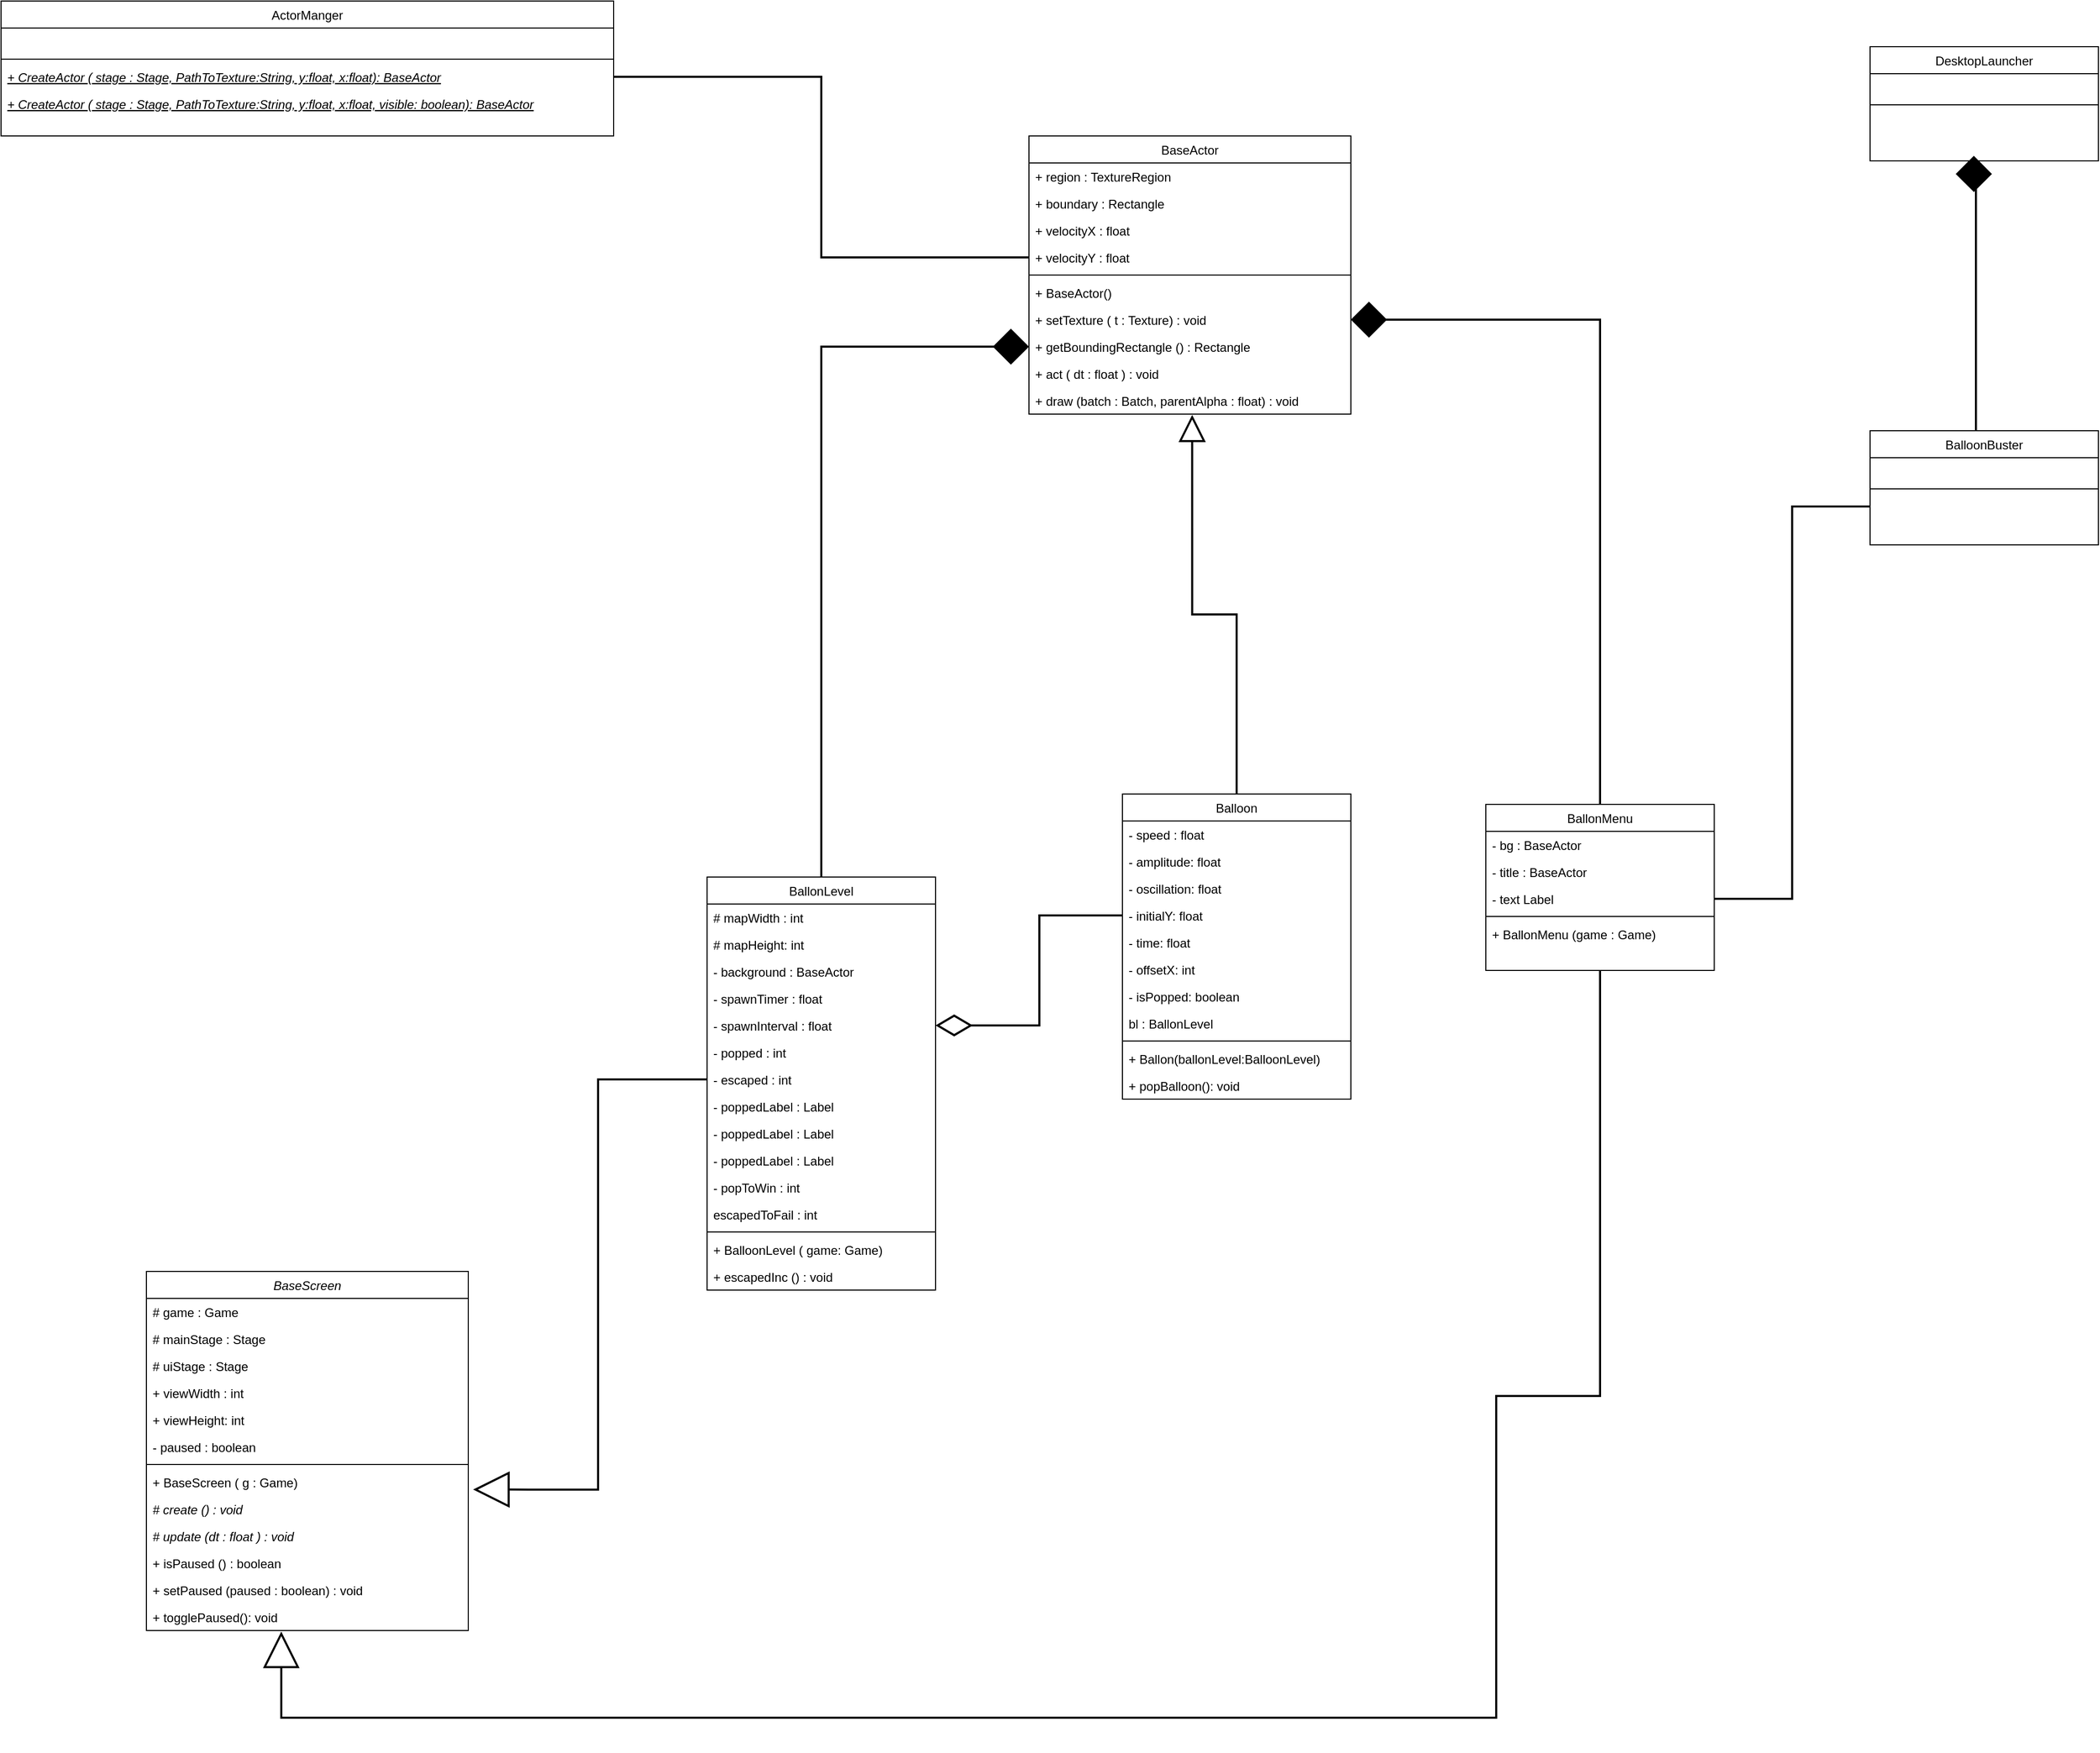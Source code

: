 <mxfile version="16.2.1" type="device"><diagram id="C5RBs43oDa-KdzZeNtuy" name="Page-1"><mxGraphModel dx="1736" dy="2019" grid="1" gridSize="10" guides="1" tooltips="1" connect="1" arrows="1" fold="1" page="1" pageScale="1" pageWidth="827" pageHeight="1169" math="0" shadow="0"><root><mxCell id="WIyWlLk6GJQsqaUBKTNV-0"/><mxCell id="WIyWlLk6GJQsqaUBKTNV-1" parent="WIyWlLk6GJQsqaUBKTNV-0"/><mxCell id="zkfFHV4jXpPFQw0GAbJ--0" value="ActorManger" style="swimlane;fontStyle=0;align=center;verticalAlign=top;childLayout=stackLayout;horizontal=1;startSize=26;horizontalStack=0;resizeParent=1;resizeLast=0;collapsible=1;marginBottom=0;rounded=0;shadow=0;strokeWidth=1;" parent="WIyWlLk6GJQsqaUBKTNV-1" vertex="1"><mxGeometry x="630" y="-714" width="590" height="130" as="geometry"><mxRectangle x="230" y="140" width="160" height="26" as="alternateBounds"/></mxGeometry></mxCell><mxCell id="zkfFHV4jXpPFQw0GAbJ--3" value=" " style="text;align=left;verticalAlign=top;spacingLeft=4;spacingRight=4;overflow=hidden;rotatable=0;points=[[0,0.5],[1,0.5]];portConstraint=eastwest;rounded=0;shadow=0;html=0;" parent="zkfFHV4jXpPFQw0GAbJ--0" vertex="1"><mxGeometry y="26" width="590" height="26" as="geometry"/></mxCell><mxCell id="zkfFHV4jXpPFQw0GAbJ--4" value="" style="line;html=1;strokeWidth=1;align=left;verticalAlign=middle;spacingTop=-1;spacingLeft=3;spacingRight=3;rotatable=0;labelPosition=right;points=[];portConstraint=eastwest;" parent="zkfFHV4jXpPFQw0GAbJ--0" vertex="1"><mxGeometry y="52" width="590" height="8" as="geometry"/></mxCell><mxCell id="zkfFHV4jXpPFQw0GAbJ--5" value="+ CreateActor ( stage : Stage, PathToTexture:String, y:float, x:float): BaseActor" style="text;align=left;verticalAlign=top;spacingLeft=4;spacingRight=4;overflow=hidden;rotatable=0;points=[[0,0.5],[1,0.5]];portConstraint=eastwest;fontStyle=6;" parent="zkfFHV4jXpPFQw0GAbJ--0" vertex="1"><mxGeometry y="60" width="590" height="26" as="geometry"/></mxCell><mxCell id="YnXFGqJcGqFTfIWDdJv2-0" value="+ CreateActor ( stage : Stage, PathToTexture:String, y:float, x:float, visible: boolean): BaseActor" style="text;align=left;verticalAlign=top;spacingLeft=4;spacingRight=4;overflow=hidden;rotatable=0;points=[[0,0.5],[1,0.5]];portConstraint=eastwest;fontStyle=6;" parent="zkfFHV4jXpPFQw0GAbJ--0" vertex="1"><mxGeometry y="86" width="590" height="26" as="geometry"/></mxCell><mxCell id="7_h4EvM9jveVp63TlhDO-1" style="edgeStyle=orthogonalEdgeStyle;rounded=0;orthogonalLoop=1;jettySize=auto;html=1;exitX=0.5;exitY=0;exitDx=0;exitDy=0;entryX=0.507;entryY=1.028;entryDx=0;entryDy=0;entryPerimeter=0;endArrow=block;endFill=0;strokeWidth=2;endSize=21;" parent="WIyWlLk6GJQsqaUBKTNV-1" source="YnXFGqJcGqFTfIWDdJv2-1" target="YnXFGqJcGqFTfIWDdJv2-76" edge="1"><mxGeometry relative="1" as="geometry"/></mxCell><mxCell id="YnXFGqJcGqFTfIWDdJv2-1" value="Balloon" style="swimlane;fontStyle=0;align=center;verticalAlign=top;childLayout=stackLayout;horizontal=1;startSize=26;horizontalStack=0;resizeParent=1;resizeLast=0;collapsible=1;marginBottom=0;rounded=0;shadow=0;strokeWidth=1;" parent="WIyWlLk6GJQsqaUBKTNV-1" vertex="1"><mxGeometry x="1710" y="50" width="220" height="294" as="geometry"><mxRectangle x="230" y="140" width="160" height="26" as="alternateBounds"/></mxGeometry></mxCell><mxCell id="YnXFGqJcGqFTfIWDdJv2-2" value="- speed : float" style="text;align=left;verticalAlign=top;spacingLeft=4;spacingRight=4;overflow=hidden;rotatable=0;points=[[0,0.5],[1,0.5]];portConstraint=eastwest;rounded=0;shadow=0;html=0;" parent="YnXFGqJcGqFTfIWDdJv2-1" vertex="1"><mxGeometry y="26" width="220" height="26" as="geometry"/></mxCell><mxCell id="YnXFGqJcGqFTfIWDdJv2-8" value="- amplitude: float" style="text;align=left;verticalAlign=top;spacingLeft=4;spacingRight=4;overflow=hidden;rotatable=0;points=[[0,0.5],[1,0.5]];portConstraint=eastwest;rounded=0;shadow=0;html=0;" parent="YnXFGqJcGqFTfIWDdJv2-1" vertex="1"><mxGeometry y="52" width="220" height="26" as="geometry"/></mxCell><mxCell id="YnXFGqJcGqFTfIWDdJv2-9" value="- oscillation: float" style="text;align=left;verticalAlign=top;spacingLeft=4;spacingRight=4;overflow=hidden;rotatable=0;points=[[0,0.5],[1,0.5]];portConstraint=eastwest;rounded=0;shadow=0;html=0;" parent="YnXFGqJcGqFTfIWDdJv2-1" vertex="1"><mxGeometry y="78" width="220" height="26" as="geometry"/></mxCell><mxCell id="YnXFGqJcGqFTfIWDdJv2-10" value="- initialY: float" style="text;align=left;verticalAlign=top;spacingLeft=4;spacingRight=4;overflow=hidden;rotatable=0;points=[[0,0.5],[1,0.5]];portConstraint=eastwest;rounded=0;shadow=0;html=0;" parent="YnXFGqJcGqFTfIWDdJv2-1" vertex="1"><mxGeometry y="104" width="220" height="26" as="geometry"/></mxCell><mxCell id="YnXFGqJcGqFTfIWDdJv2-12" value="- time: float" style="text;align=left;verticalAlign=top;spacingLeft=4;spacingRight=4;overflow=hidden;rotatable=0;points=[[0,0.5],[1,0.5]];portConstraint=eastwest;rounded=0;shadow=0;html=0;" parent="YnXFGqJcGqFTfIWDdJv2-1" vertex="1"><mxGeometry y="130" width="220" height="26" as="geometry"/></mxCell><mxCell id="YnXFGqJcGqFTfIWDdJv2-11" value="- offsetX: int" style="text;align=left;verticalAlign=top;spacingLeft=4;spacingRight=4;overflow=hidden;rotatable=0;points=[[0,0.5],[1,0.5]];portConstraint=eastwest;rounded=0;shadow=0;html=0;" parent="YnXFGqJcGqFTfIWDdJv2-1" vertex="1"><mxGeometry y="156" width="220" height="26" as="geometry"/></mxCell><mxCell id="YnXFGqJcGqFTfIWDdJv2-7" value="- isPopped: boolean" style="text;align=left;verticalAlign=top;spacingLeft=4;spacingRight=4;overflow=hidden;rotatable=0;points=[[0,0.5],[1,0.5]];portConstraint=eastwest;rounded=0;shadow=0;html=0;" parent="YnXFGqJcGqFTfIWDdJv2-1" vertex="1"><mxGeometry y="182" width="220" height="26" as="geometry"/></mxCell><mxCell id="YnXFGqJcGqFTfIWDdJv2-6" value="bl : BallonLevel" style="text;align=left;verticalAlign=top;spacingLeft=4;spacingRight=4;overflow=hidden;rotatable=0;points=[[0,0.5],[1,0.5]];portConstraint=eastwest;rounded=0;shadow=0;html=0;" parent="YnXFGqJcGqFTfIWDdJv2-1" vertex="1"><mxGeometry y="208" width="220" height="26" as="geometry"/></mxCell><mxCell id="YnXFGqJcGqFTfIWDdJv2-3" value="" style="line;html=1;strokeWidth=1;align=left;verticalAlign=middle;spacingTop=-1;spacingLeft=3;spacingRight=3;rotatable=0;labelPosition=right;points=[];portConstraint=eastwest;" parent="YnXFGqJcGqFTfIWDdJv2-1" vertex="1"><mxGeometry y="234" width="220" height="8" as="geometry"/></mxCell><mxCell id="YnXFGqJcGqFTfIWDdJv2-4" value="+ Ballon(ballonLevel:BalloonLevel) " style="text;align=left;verticalAlign=top;spacingLeft=4;spacingRight=4;overflow=hidden;rotatable=0;points=[[0,0.5],[1,0.5]];portConstraint=eastwest;fontStyle=0;" parent="YnXFGqJcGqFTfIWDdJv2-1" vertex="1"><mxGeometry y="242" width="220" height="26" as="geometry"/></mxCell><mxCell id="YnXFGqJcGqFTfIWDdJv2-13" value="+ popBalloon(): void" style="text;align=left;verticalAlign=top;spacingLeft=4;spacingRight=4;overflow=hidden;rotatable=0;points=[[0,0.5],[1,0.5]];portConstraint=eastwest;fontStyle=0;" parent="YnXFGqJcGqFTfIWDdJv2-1" vertex="1"><mxGeometry y="268" width="220" height="26" as="geometry"/></mxCell><mxCell id="7_h4EvM9jveVp63TlhDO-9" style="edgeStyle=orthogonalEdgeStyle;rounded=0;orthogonalLoop=1;jettySize=auto;html=1;exitX=0.5;exitY=0;exitDx=0;exitDy=0;endArrow=diamond;endFill=1;endSize=30;strokeWidth=2;" parent="WIyWlLk6GJQsqaUBKTNV-1" edge="1"><mxGeometry relative="1" as="geometry"><mxPoint x="2532" y="-283" as="sourcePoint"/><mxPoint x="2530" y="-530" as="targetPoint"/><Array as="points"><mxPoint x="2532" y="-540"/></Array></mxGeometry></mxCell><mxCell id="YnXFGqJcGqFTfIWDdJv2-14" value="BalloonBuster" style="swimlane;fontStyle=0;align=center;verticalAlign=top;childLayout=stackLayout;horizontal=1;startSize=26;horizontalStack=0;resizeParent=1;resizeLast=0;collapsible=1;marginBottom=0;rounded=0;shadow=0;strokeWidth=1;" parent="WIyWlLk6GJQsqaUBKTNV-1" vertex="1"><mxGeometry x="2430" y="-300" width="220" height="110" as="geometry"><mxRectangle x="230" y="140" width="160" height="26" as="alternateBounds"/></mxGeometry></mxCell><mxCell id="YnXFGqJcGqFTfIWDdJv2-16" value=" " style="text;align=left;verticalAlign=top;spacingLeft=4;spacingRight=4;overflow=hidden;rotatable=0;points=[[0,0.5],[1,0.5]];portConstraint=eastwest;rounded=0;shadow=0;html=0;" parent="YnXFGqJcGqFTfIWDdJv2-14" vertex="1"><mxGeometry y="26" width="220" height="26" as="geometry"/></mxCell><mxCell id="YnXFGqJcGqFTfIWDdJv2-23" value="" style="line;html=1;strokeWidth=1;align=left;verticalAlign=middle;spacingTop=-1;spacingLeft=3;spacingRight=3;rotatable=0;labelPosition=right;points=[];portConstraint=eastwest;" parent="YnXFGqJcGqFTfIWDdJv2-14" vertex="1"><mxGeometry y="52" width="220" height="8" as="geometry"/></mxCell><mxCell id="YnXFGqJcGqFTfIWDdJv2-25" value=" " style="text;align=left;verticalAlign=top;spacingLeft=4;spacingRight=4;overflow=hidden;rotatable=0;points=[[0,0.5],[1,0.5]];portConstraint=eastwest;fontStyle=0;" parent="YnXFGqJcGqFTfIWDdJv2-14" vertex="1"><mxGeometry y="60" width="220" height="26" as="geometry"/></mxCell><mxCell id="7_h4EvM9jveVp63TlhDO-5" style="edgeStyle=orthogonalEdgeStyle;rounded=0;orthogonalLoop=1;jettySize=auto;html=1;exitX=0.5;exitY=0;exitDx=0;exitDy=0;entryX=0;entryY=0.5;entryDx=0;entryDy=0;endArrow=diamond;endFill=1;endSize=30;strokeWidth=2;" parent="WIyWlLk6GJQsqaUBKTNV-1" source="YnXFGqJcGqFTfIWDdJv2-30" target="YnXFGqJcGqFTfIWDdJv2-74" edge="1"><mxGeometry relative="1" as="geometry"/></mxCell><mxCell id="YnXFGqJcGqFTfIWDdJv2-30" value="BallonLevel" style="swimlane;fontStyle=0;align=center;verticalAlign=top;childLayout=stackLayout;horizontal=1;startSize=26;horizontalStack=0;resizeParent=1;resizeLast=0;collapsible=1;marginBottom=0;rounded=0;shadow=0;strokeWidth=1;" parent="WIyWlLk6GJQsqaUBKTNV-1" vertex="1"><mxGeometry x="1310" y="130" width="220" height="398" as="geometry"><mxRectangle x="230" y="140" width="160" height="26" as="alternateBounds"/></mxGeometry></mxCell><mxCell id="YnXFGqJcGqFTfIWDdJv2-31" value="# mapWidth : int" style="text;align=left;verticalAlign=top;spacingLeft=4;spacingRight=4;overflow=hidden;rotatable=0;points=[[0,0.5],[1,0.5]];portConstraint=eastwest;rounded=0;shadow=0;html=0;" parent="YnXFGqJcGqFTfIWDdJv2-30" vertex="1"><mxGeometry y="26" width="220" height="26" as="geometry"/></mxCell><mxCell id="YnXFGqJcGqFTfIWDdJv2-34" value="# mapHeight: int" style="text;align=left;verticalAlign=top;spacingLeft=4;spacingRight=4;overflow=hidden;rotatable=0;points=[[0,0.5],[1,0.5]];portConstraint=eastwest;rounded=0;shadow=0;html=0;" parent="YnXFGqJcGqFTfIWDdJv2-30" vertex="1"><mxGeometry y="52" width="220" height="26" as="geometry"/></mxCell><mxCell id="YnXFGqJcGqFTfIWDdJv2-35" value="- background : BaseActor" style="text;align=left;verticalAlign=top;spacingLeft=4;spacingRight=4;overflow=hidden;rotatable=0;points=[[0,0.5],[1,0.5]];portConstraint=eastwest;rounded=0;shadow=0;html=0;" parent="YnXFGqJcGqFTfIWDdJv2-30" vertex="1"><mxGeometry y="78" width="220" height="26" as="geometry"/></mxCell><mxCell id="YnXFGqJcGqFTfIWDdJv2-36" value="- spawnTimer : float" style="text;align=left;verticalAlign=top;spacingLeft=4;spacingRight=4;overflow=hidden;rotatable=0;points=[[0,0.5],[1,0.5]];portConstraint=eastwest;rounded=0;shadow=0;html=0;" parent="YnXFGqJcGqFTfIWDdJv2-30" vertex="1"><mxGeometry y="104" width="220" height="26" as="geometry"/></mxCell><mxCell id="YnXFGqJcGqFTfIWDdJv2-37" value="- spawnInterval : float" style="text;align=left;verticalAlign=top;spacingLeft=4;spacingRight=4;overflow=hidden;rotatable=0;points=[[0,0.5],[1,0.5]];portConstraint=eastwest;rounded=0;shadow=0;html=0;" parent="YnXFGqJcGqFTfIWDdJv2-30" vertex="1"><mxGeometry y="130" width="220" height="26" as="geometry"/></mxCell><mxCell id="YnXFGqJcGqFTfIWDdJv2-38" value="- popped : int" style="text;align=left;verticalAlign=top;spacingLeft=4;spacingRight=4;overflow=hidden;rotatable=0;points=[[0,0.5],[1,0.5]];portConstraint=eastwest;rounded=0;shadow=0;html=0;" parent="YnXFGqJcGqFTfIWDdJv2-30" vertex="1"><mxGeometry y="156" width="220" height="26" as="geometry"/></mxCell><mxCell id="YnXFGqJcGqFTfIWDdJv2-39" value="- escaped : int" style="text;align=left;verticalAlign=top;spacingLeft=4;spacingRight=4;overflow=hidden;rotatable=0;points=[[0,0.5],[1,0.5]];portConstraint=eastwest;rounded=0;shadow=0;html=0;" parent="YnXFGqJcGqFTfIWDdJv2-30" vertex="1"><mxGeometry y="182" width="220" height="26" as="geometry"/></mxCell><mxCell id="YnXFGqJcGqFTfIWDdJv2-40" value="- poppedLabel : Label" style="text;align=left;verticalAlign=top;spacingLeft=4;spacingRight=4;overflow=hidden;rotatable=0;points=[[0,0.5],[1,0.5]];portConstraint=eastwest;rounded=0;shadow=0;html=0;" parent="YnXFGqJcGqFTfIWDdJv2-30" vertex="1"><mxGeometry y="208" width="220" height="26" as="geometry"/></mxCell><mxCell id="YnXFGqJcGqFTfIWDdJv2-42" value="- poppedLabel : Label" style="text;align=left;verticalAlign=top;spacingLeft=4;spacingRight=4;overflow=hidden;rotatable=0;points=[[0,0.5],[1,0.5]];portConstraint=eastwest;rounded=0;shadow=0;html=0;" parent="YnXFGqJcGqFTfIWDdJv2-30" vertex="1"><mxGeometry y="234" width="220" height="26" as="geometry"/></mxCell><mxCell id="YnXFGqJcGqFTfIWDdJv2-43" value="- poppedLabel : Label" style="text;align=left;verticalAlign=top;spacingLeft=4;spacingRight=4;overflow=hidden;rotatable=0;points=[[0,0.5],[1,0.5]];portConstraint=eastwest;rounded=0;shadow=0;html=0;" parent="YnXFGqJcGqFTfIWDdJv2-30" vertex="1"><mxGeometry y="260" width="220" height="26" as="geometry"/></mxCell><mxCell id="YnXFGqJcGqFTfIWDdJv2-44" value="- popToWin : int" style="text;align=left;verticalAlign=top;spacingLeft=4;spacingRight=4;overflow=hidden;rotatable=0;points=[[0,0.5],[1,0.5]];portConstraint=eastwest;rounded=0;shadow=0;html=0;" parent="YnXFGqJcGqFTfIWDdJv2-30" vertex="1"><mxGeometry y="286" width="220" height="26" as="geometry"/></mxCell><mxCell id="YnXFGqJcGqFTfIWDdJv2-41" value="escapedToFail : int" style="text;align=left;verticalAlign=top;spacingLeft=4;spacingRight=4;overflow=hidden;rotatable=0;points=[[0,0.5],[1,0.5]];portConstraint=eastwest;rounded=0;shadow=0;html=0;" parent="YnXFGqJcGqFTfIWDdJv2-30" vertex="1"><mxGeometry y="312" width="220" height="26" as="geometry"/></mxCell><mxCell id="YnXFGqJcGqFTfIWDdJv2-32" value="" style="line;html=1;strokeWidth=1;align=left;verticalAlign=middle;spacingTop=-1;spacingLeft=3;spacingRight=3;rotatable=0;labelPosition=right;points=[];portConstraint=eastwest;" parent="YnXFGqJcGqFTfIWDdJv2-30" vertex="1"><mxGeometry y="338" width="220" height="8" as="geometry"/></mxCell><mxCell id="YnXFGqJcGqFTfIWDdJv2-33" value="+ BalloonLevel ( game: Game)" style="text;align=left;verticalAlign=top;spacingLeft=4;spacingRight=4;overflow=hidden;rotatable=0;points=[[0,0.5],[1,0.5]];portConstraint=eastwest;fontStyle=0;" parent="YnXFGqJcGqFTfIWDdJv2-30" vertex="1"><mxGeometry y="346" width="220" height="26" as="geometry"/></mxCell><mxCell id="YnXFGqJcGqFTfIWDdJv2-45" value="+ escapedInc () : void" style="text;align=left;verticalAlign=top;spacingLeft=4;spacingRight=4;overflow=hidden;rotatable=0;points=[[0,0.5],[1,0.5]];portConstraint=eastwest;fontStyle=0;" parent="YnXFGqJcGqFTfIWDdJv2-30" vertex="1"><mxGeometry y="372" width="220" height="26" as="geometry"/></mxCell><mxCell id="7_h4EvM9jveVp63TlhDO-6" style="edgeStyle=orthogonalEdgeStyle;rounded=0;orthogonalLoop=1;jettySize=auto;html=1;exitX=0.5;exitY=0;exitDx=0;exitDy=0;entryX=1;entryY=0.5;entryDx=0;entryDy=0;endArrow=diamond;endFill=1;endSize=30;strokeWidth=2;" parent="WIyWlLk6GJQsqaUBKTNV-1" source="YnXFGqJcGqFTfIWDdJv2-46" target="YnXFGqJcGqFTfIWDdJv2-73" edge="1"><mxGeometry relative="1" as="geometry"><Array as="points"><mxPoint x="2170" y="-110"/><mxPoint x="2170" y="-407"/></Array></mxGeometry></mxCell><mxCell id="7_h4EvM9jveVp63TlhDO-11" style="edgeStyle=orthogonalEdgeStyle;rounded=0;orthogonalLoop=1;jettySize=auto;html=1;exitX=0.5;exitY=1;exitDx=0;exitDy=0;entryX=0.419;entryY=1.038;entryDx=0;entryDy=0;entryPerimeter=0;endArrow=block;endFill=0;endSize=30;strokeWidth=2;" parent="WIyWlLk6GJQsqaUBKTNV-1" source="YnXFGqJcGqFTfIWDdJv2-46" target="YnXFGqJcGqFTfIWDdJv2-98" edge="1"><mxGeometry relative="1" as="geometry"><Array as="points"><mxPoint x="2170" y="630"/><mxPoint x="2070" y="630"/><mxPoint x="2070" y="940"/><mxPoint x="900" y="940"/></Array></mxGeometry></mxCell><mxCell id="YnXFGqJcGqFTfIWDdJv2-46" value="BallonMenu" style="swimlane;fontStyle=0;align=center;verticalAlign=top;childLayout=stackLayout;horizontal=1;startSize=26;horizontalStack=0;resizeParent=1;resizeLast=0;collapsible=1;marginBottom=0;rounded=0;shadow=0;strokeWidth=1;" parent="WIyWlLk6GJQsqaUBKTNV-1" vertex="1"><mxGeometry x="2060" y="60" width="220" height="160" as="geometry"><mxRectangle x="230" y="140" width="160" height="26" as="alternateBounds"/></mxGeometry></mxCell><mxCell id="YnXFGqJcGqFTfIWDdJv2-47" value="- bg : BaseActor" style="text;align=left;verticalAlign=top;spacingLeft=4;spacingRight=4;overflow=hidden;rotatable=0;points=[[0,0.5],[1,0.5]];portConstraint=eastwest;rounded=0;shadow=0;html=0;" parent="YnXFGqJcGqFTfIWDdJv2-46" vertex="1"><mxGeometry y="26" width="220" height="26" as="geometry"/></mxCell><mxCell id="YnXFGqJcGqFTfIWDdJv2-48" value="- title : BaseActor" style="text;align=left;verticalAlign=top;spacingLeft=4;spacingRight=4;overflow=hidden;rotatable=0;points=[[0,0.5],[1,0.5]];portConstraint=eastwest;rounded=0;shadow=0;html=0;" parent="YnXFGqJcGqFTfIWDdJv2-46" vertex="1"><mxGeometry y="52" width="220" height="26" as="geometry"/></mxCell><mxCell id="YnXFGqJcGqFTfIWDdJv2-49" value="- text Label " style="text;align=left;verticalAlign=top;spacingLeft=4;spacingRight=4;overflow=hidden;rotatable=0;points=[[0,0.5],[1,0.5]];portConstraint=eastwest;rounded=0;shadow=0;html=0;" parent="YnXFGqJcGqFTfIWDdJv2-46" vertex="1"><mxGeometry y="78" width="220" height="26" as="geometry"/></mxCell><mxCell id="YnXFGqJcGqFTfIWDdJv2-59" value="" style="line;html=1;strokeWidth=1;align=left;verticalAlign=middle;spacingTop=-1;spacingLeft=3;spacingRight=3;rotatable=0;labelPosition=right;points=[];portConstraint=eastwest;" parent="YnXFGqJcGqFTfIWDdJv2-46" vertex="1"><mxGeometry y="104" width="220" height="8" as="geometry"/></mxCell><mxCell id="YnXFGqJcGqFTfIWDdJv2-60" value="+ BallonMenu (game : Game)" style="text;align=left;verticalAlign=top;spacingLeft=4;spacingRight=4;overflow=hidden;rotatable=0;points=[[0,0.5],[1,0.5]];portConstraint=eastwest;fontStyle=0;" parent="YnXFGqJcGqFTfIWDdJv2-46" vertex="1"><mxGeometry y="112" width="220" height="26" as="geometry"/></mxCell><mxCell id="YnXFGqJcGqFTfIWDdJv2-62" value="BaseActor" style="swimlane;fontStyle=0;align=center;verticalAlign=top;childLayout=stackLayout;horizontal=1;startSize=26;horizontalStack=0;resizeParent=1;resizeLast=0;collapsible=1;marginBottom=0;rounded=0;shadow=0;strokeWidth=1;" parent="WIyWlLk6GJQsqaUBKTNV-1" vertex="1"><mxGeometry x="1620" y="-584" width="310" height="268" as="geometry"><mxRectangle x="230" y="140" width="160" height="26" as="alternateBounds"/></mxGeometry></mxCell><mxCell id="YnXFGqJcGqFTfIWDdJv2-63" value="+ region : TextureRegion" style="text;align=left;verticalAlign=top;spacingLeft=4;spacingRight=4;overflow=hidden;rotatable=0;points=[[0,0.5],[1,0.5]];portConstraint=eastwest;rounded=0;shadow=0;html=0;" parent="YnXFGqJcGqFTfIWDdJv2-62" vertex="1"><mxGeometry y="26" width="310" height="26" as="geometry"/></mxCell><mxCell id="YnXFGqJcGqFTfIWDdJv2-64" value="+ boundary : Rectangle" style="text;align=left;verticalAlign=top;spacingLeft=4;spacingRight=4;overflow=hidden;rotatable=0;points=[[0,0.5],[1,0.5]];portConstraint=eastwest;rounded=0;shadow=0;html=0;" parent="YnXFGqJcGqFTfIWDdJv2-62" vertex="1"><mxGeometry y="52" width="310" height="26" as="geometry"/></mxCell><mxCell id="YnXFGqJcGqFTfIWDdJv2-65" value="+ velocityX : float" style="text;align=left;verticalAlign=top;spacingLeft=4;spacingRight=4;overflow=hidden;rotatable=0;points=[[0,0.5],[1,0.5]];portConstraint=eastwest;rounded=0;shadow=0;html=0;" parent="YnXFGqJcGqFTfIWDdJv2-62" vertex="1"><mxGeometry y="78" width="310" height="26" as="geometry"/></mxCell><mxCell id="YnXFGqJcGqFTfIWDdJv2-72" value="+ velocityY : float" style="text;align=left;verticalAlign=top;spacingLeft=4;spacingRight=4;overflow=hidden;rotatable=0;points=[[0,0.5],[1,0.5]];portConstraint=eastwest;rounded=0;shadow=0;html=0;" parent="YnXFGqJcGqFTfIWDdJv2-62" vertex="1"><mxGeometry y="104" width="310" height="26" as="geometry"/></mxCell><mxCell id="YnXFGqJcGqFTfIWDdJv2-66" value="" style="line;html=1;strokeWidth=1;align=left;verticalAlign=middle;spacingTop=-1;spacingLeft=3;spacingRight=3;rotatable=0;labelPosition=right;points=[];portConstraint=eastwest;" parent="YnXFGqJcGqFTfIWDdJv2-62" vertex="1"><mxGeometry y="130" width="310" height="8" as="geometry"/></mxCell><mxCell id="YnXFGqJcGqFTfIWDdJv2-67" value="+ BaseActor()" style="text;align=left;verticalAlign=top;spacingLeft=4;spacingRight=4;overflow=hidden;rotatable=0;points=[[0,0.5],[1,0.5]];portConstraint=eastwest;fontStyle=0;" parent="YnXFGqJcGqFTfIWDdJv2-62" vertex="1"><mxGeometry y="138" width="310" height="26" as="geometry"/></mxCell><mxCell id="YnXFGqJcGqFTfIWDdJv2-73" value="+ setTexture ( t : Texture) : void" style="text;align=left;verticalAlign=top;spacingLeft=4;spacingRight=4;overflow=hidden;rotatable=0;points=[[0,0.5],[1,0.5]];portConstraint=eastwest;fontStyle=0;" parent="YnXFGqJcGqFTfIWDdJv2-62" vertex="1"><mxGeometry y="164" width="310" height="26" as="geometry"/></mxCell><mxCell id="YnXFGqJcGqFTfIWDdJv2-74" value="+ getBoundingRectangle () : Rectangle" style="text;align=left;verticalAlign=top;spacingLeft=4;spacingRight=4;overflow=hidden;rotatable=0;points=[[0,0.5],[1,0.5]];portConstraint=eastwest;fontStyle=0;" parent="YnXFGqJcGqFTfIWDdJv2-62" vertex="1"><mxGeometry y="190" width="310" height="26" as="geometry"/></mxCell><mxCell id="YnXFGqJcGqFTfIWDdJv2-75" value="+ act ( dt : float ) : void" style="text;align=left;verticalAlign=top;spacingLeft=4;spacingRight=4;overflow=hidden;rotatable=0;points=[[0,0.5],[1,0.5]];portConstraint=eastwest;fontStyle=0;" parent="YnXFGqJcGqFTfIWDdJv2-62" vertex="1"><mxGeometry y="216" width="310" height="26" as="geometry"/></mxCell><mxCell id="YnXFGqJcGqFTfIWDdJv2-76" value="+ draw (batch : Batch, parentAlpha : float) : void" style="text;align=left;verticalAlign=top;spacingLeft=4;spacingRight=4;overflow=hidden;rotatable=0;points=[[0,0.5],[1,0.5]];portConstraint=eastwest;fontStyle=0;" parent="YnXFGqJcGqFTfIWDdJv2-62" vertex="1"><mxGeometry y="242" width="310" height="26" as="geometry"/></mxCell><mxCell id="YnXFGqJcGqFTfIWDdJv2-85" value="BaseScreen" style="swimlane;fontStyle=2;align=center;verticalAlign=top;childLayout=stackLayout;horizontal=1;startSize=26;horizontalStack=0;resizeParent=1;resizeLast=0;collapsible=1;marginBottom=0;rounded=0;shadow=0;strokeWidth=1;" parent="WIyWlLk6GJQsqaUBKTNV-1" vertex="1"><mxGeometry x="770" y="510" width="310" height="346" as="geometry"><mxRectangle x="230" y="140" width="160" height="26" as="alternateBounds"/></mxGeometry></mxCell><mxCell id="YnXFGqJcGqFTfIWDdJv2-86" value="# game : Game" style="text;align=left;verticalAlign=top;spacingLeft=4;spacingRight=4;overflow=hidden;rotatable=0;points=[[0,0.5],[1,0.5]];portConstraint=eastwest;rounded=0;shadow=0;html=0;" parent="YnXFGqJcGqFTfIWDdJv2-85" vertex="1"><mxGeometry y="26" width="310" height="26" as="geometry"/></mxCell><mxCell id="YnXFGqJcGqFTfIWDdJv2-87" value="# mainStage : Stage" style="text;align=left;verticalAlign=top;spacingLeft=4;spacingRight=4;overflow=hidden;rotatable=0;points=[[0,0.5],[1,0.5]];portConstraint=eastwest;rounded=0;shadow=0;html=0;" parent="YnXFGqJcGqFTfIWDdJv2-85" vertex="1"><mxGeometry y="52" width="310" height="26" as="geometry"/></mxCell><mxCell id="YnXFGqJcGqFTfIWDdJv2-88" value="# uiStage : Stage" style="text;align=left;verticalAlign=top;spacingLeft=4;spacingRight=4;overflow=hidden;rotatable=0;points=[[0,0.5],[1,0.5]];portConstraint=eastwest;rounded=0;shadow=0;html=0;" parent="YnXFGqJcGqFTfIWDdJv2-85" vertex="1"><mxGeometry y="78" width="310" height="26" as="geometry"/></mxCell><mxCell id="YnXFGqJcGqFTfIWDdJv2-89" value="+ viewWidth : int" style="text;align=left;verticalAlign=top;spacingLeft=4;spacingRight=4;overflow=hidden;rotatable=0;points=[[0,0.5],[1,0.5]];portConstraint=eastwest;rounded=0;shadow=0;html=0;" parent="YnXFGqJcGqFTfIWDdJv2-85" vertex="1"><mxGeometry y="104" width="310" height="26" as="geometry"/></mxCell><mxCell id="YnXFGqJcGqFTfIWDdJv2-96" value="+ viewHeight: int" style="text;align=left;verticalAlign=top;spacingLeft=4;spacingRight=4;overflow=hidden;rotatable=0;points=[[0,0.5],[1,0.5]];portConstraint=eastwest;rounded=0;shadow=0;html=0;" parent="YnXFGqJcGqFTfIWDdJv2-85" vertex="1"><mxGeometry y="130" width="310" height="26" as="geometry"/></mxCell><mxCell id="YnXFGqJcGqFTfIWDdJv2-97" value="- paused : boolean" style="text;align=left;verticalAlign=top;spacingLeft=4;spacingRight=4;overflow=hidden;rotatable=0;points=[[0,0.5],[1,0.5]];portConstraint=eastwest;rounded=0;shadow=0;html=0;" parent="YnXFGqJcGqFTfIWDdJv2-85" vertex="1"><mxGeometry y="156" width="310" height="26" as="geometry"/></mxCell><mxCell id="YnXFGqJcGqFTfIWDdJv2-90" value="" style="line;html=1;strokeWidth=1;align=left;verticalAlign=middle;spacingTop=-1;spacingLeft=3;spacingRight=3;rotatable=0;labelPosition=right;points=[];portConstraint=eastwest;" parent="YnXFGqJcGqFTfIWDdJv2-85" vertex="1"><mxGeometry y="182" width="310" height="8" as="geometry"/></mxCell><mxCell id="YnXFGqJcGqFTfIWDdJv2-91" value="+ BaseScreen ( g : Game)" style="text;align=left;verticalAlign=top;spacingLeft=4;spacingRight=4;overflow=hidden;rotatable=0;points=[[0,0.5],[1,0.5]];portConstraint=eastwest;fontStyle=0;" parent="YnXFGqJcGqFTfIWDdJv2-85" vertex="1"><mxGeometry y="190" width="310" height="26" as="geometry"/></mxCell><mxCell id="YnXFGqJcGqFTfIWDdJv2-92" value="# create () : void" style="text;align=left;verticalAlign=top;spacingLeft=4;spacingRight=4;overflow=hidden;rotatable=0;points=[[0,0.5],[1,0.5]];portConstraint=eastwest;fontStyle=2;" parent="YnXFGqJcGqFTfIWDdJv2-85" vertex="1"><mxGeometry y="216" width="310" height="26" as="geometry"/></mxCell><mxCell id="YnXFGqJcGqFTfIWDdJv2-93" value="# update (dt : float ) : void" style="text;align=left;verticalAlign=top;spacingLeft=4;spacingRight=4;overflow=hidden;rotatable=0;points=[[0,0.5],[1,0.5]];portConstraint=eastwest;fontStyle=2;" parent="YnXFGqJcGqFTfIWDdJv2-85" vertex="1"><mxGeometry y="242" width="310" height="26" as="geometry"/></mxCell><mxCell id="YnXFGqJcGqFTfIWDdJv2-94" value="+ isPaused () : boolean" style="text;align=left;verticalAlign=top;spacingLeft=4;spacingRight=4;overflow=hidden;rotatable=0;points=[[0,0.5],[1,0.5]];portConstraint=eastwest;fontStyle=0;" parent="YnXFGqJcGqFTfIWDdJv2-85" vertex="1"><mxGeometry y="268" width="310" height="26" as="geometry"/></mxCell><mxCell id="YnXFGqJcGqFTfIWDdJv2-95" value="+ setPaused (paused : boolean) : void" style="text;align=left;verticalAlign=top;spacingLeft=4;spacingRight=4;overflow=hidden;rotatable=0;points=[[0,0.5],[1,0.5]];portConstraint=eastwest;fontStyle=0;" parent="YnXFGqJcGqFTfIWDdJv2-85" vertex="1"><mxGeometry y="294" width="310" height="26" as="geometry"/></mxCell><mxCell id="YnXFGqJcGqFTfIWDdJv2-98" value="+ togglePaused(): void" style="text;align=left;verticalAlign=top;spacingLeft=4;spacingRight=4;overflow=hidden;rotatable=0;points=[[0,0.5],[1,0.5]];portConstraint=eastwest;fontStyle=0;" parent="YnXFGqJcGqFTfIWDdJv2-85" vertex="1"><mxGeometry y="320" width="310" height="26" as="geometry"/></mxCell><mxCell id="w6xEDZoeiWRUr_QpnANC-19" value="DesktopLauncher&#10;" style="swimlane;fontStyle=0;align=center;verticalAlign=top;childLayout=stackLayout;horizontal=1;startSize=26;horizontalStack=0;resizeParent=1;resizeLast=0;collapsible=1;marginBottom=0;rounded=0;shadow=0;strokeWidth=1;" parent="WIyWlLk6GJQsqaUBKTNV-1" vertex="1"><mxGeometry x="2430" y="-670" width="220" height="110" as="geometry"><mxRectangle x="230" y="140" width="160" height="26" as="alternateBounds"/></mxGeometry></mxCell><mxCell id="w6xEDZoeiWRUr_QpnANC-20" value=" " style="text;align=left;verticalAlign=top;spacingLeft=4;spacingRight=4;overflow=hidden;rotatable=0;points=[[0,0.5],[1,0.5]];portConstraint=eastwest;rounded=0;shadow=0;html=0;" parent="w6xEDZoeiWRUr_QpnANC-19" vertex="1"><mxGeometry y="26" width="220" height="26" as="geometry"/></mxCell><mxCell id="w6xEDZoeiWRUr_QpnANC-21" value="" style="line;html=1;strokeWidth=1;align=left;verticalAlign=middle;spacingTop=-1;spacingLeft=3;spacingRight=3;rotatable=0;labelPosition=right;points=[];portConstraint=eastwest;" parent="w6xEDZoeiWRUr_QpnANC-19" vertex="1"><mxGeometry y="52" width="220" height="8" as="geometry"/></mxCell><mxCell id="7_h4EvM9jveVp63TlhDO-0" style="edgeStyle=orthogonalEdgeStyle;rounded=0;orthogonalLoop=1;jettySize=auto;html=1;exitX=1;exitY=0.5;exitDx=0;exitDy=0;endArrow=none;endFill=0;strokeWidth=2;entryX=0;entryY=0.5;entryDx=0;entryDy=0;" parent="WIyWlLk6GJQsqaUBKTNV-1" source="zkfFHV4jXpPFQw0GAbJ--5" target="YnXFGqJcGqFTfIWDdJv2-72" edge="1"><mxGeometry relative="1" as="geometry"><mxPoint x="1610" y="-200" as="targetPoint"/></mxGeometry></mxCell><mxCell id="7_h4EvM9jveVp63TlhDO-2" style="edgeStyle=orthogonalEdgeStyle;rounded=0;orthogonalLoop=1;jettySize=auto;html=1;exitX=0;exitY=0.5;exitDx=0;exitDy=0;endArrow=diamondThin;endFill=0;endSize=30;strokeWidth=2;" parent="WIyWlLk6GJQsqaUBKTNV-1" source="YnXFGqJcGqFTfIWDdJv2-10" target="YnXFGqJcGqFTfIWDdJv2-37" edge="1"><mxGeometry relative="1" as="geometry"/></mxCell><mxCell id="7_h4EvM9jveVp63TlhDO-4" style="edgeStyle=orthogonalEdgeStyle;rounded=0;orthogonalLoop=1;jettySize=auto;html=1;exitX=0;exitY=0.5;exitDx=0;exitDy=0;entryX=1.015;entryY=-0.224;entryDx=0;entryDy=0;entryPerimeter=0;endArrow=block;endFill=0;endSize=30;strokeWidth=2;" parent="WIyWlLk6GJQsqaUBKTNV-1" source="YnXFGqJcGqFTfIWDdJv2-39" target="YnXFGqJcGqFTfIWDdJv2-92" edge="1"><mxGeometry relative="1" as="geometry"/></mxCell><mxCell id="7_h4EvM9jveVp63TlhDO-10" style="edgeStyle=orthogonalEdgeStyle;rounded=0;orthogonalLoop=1;jettySize=auto;html=1;exitX=1;exitY=0.5;exitDx=0;exitDy=0;entryX=0;entryY=0.5;entryDx=0;entryDy=0;endArrow=none;endFill=0;endSize=30;strokeWidth=2;" parent="WIyWlLk6GJQsqaUBKTNV-1" source="YnXFGqJcGqFTfIWDdJv2-49" target="YnXFGqJcGqFTfIWDdJv2-25" edge="1"><mxGeometry relative="1" as="geometry"/></mxCell><mxCell id="w6xEDZoeiWRUr_QpnANC-22" value=" " style="text;align=left;verticalAlign=top;spacingLeft=4;spacingRight=4;overflow=hidden;rotatable=0;points=[[0,0.5],[1,0.5]];portConstraint=eastwest;fontStyle=0;" parent="WIyWlLk6GJQsqaUBKTNV-1" vertex="1"><mxGeometry x="2310" y="-570" width="220" height="26" as="geometry"/></mxCell></root></mxGraphModel></diagram></mxfile>